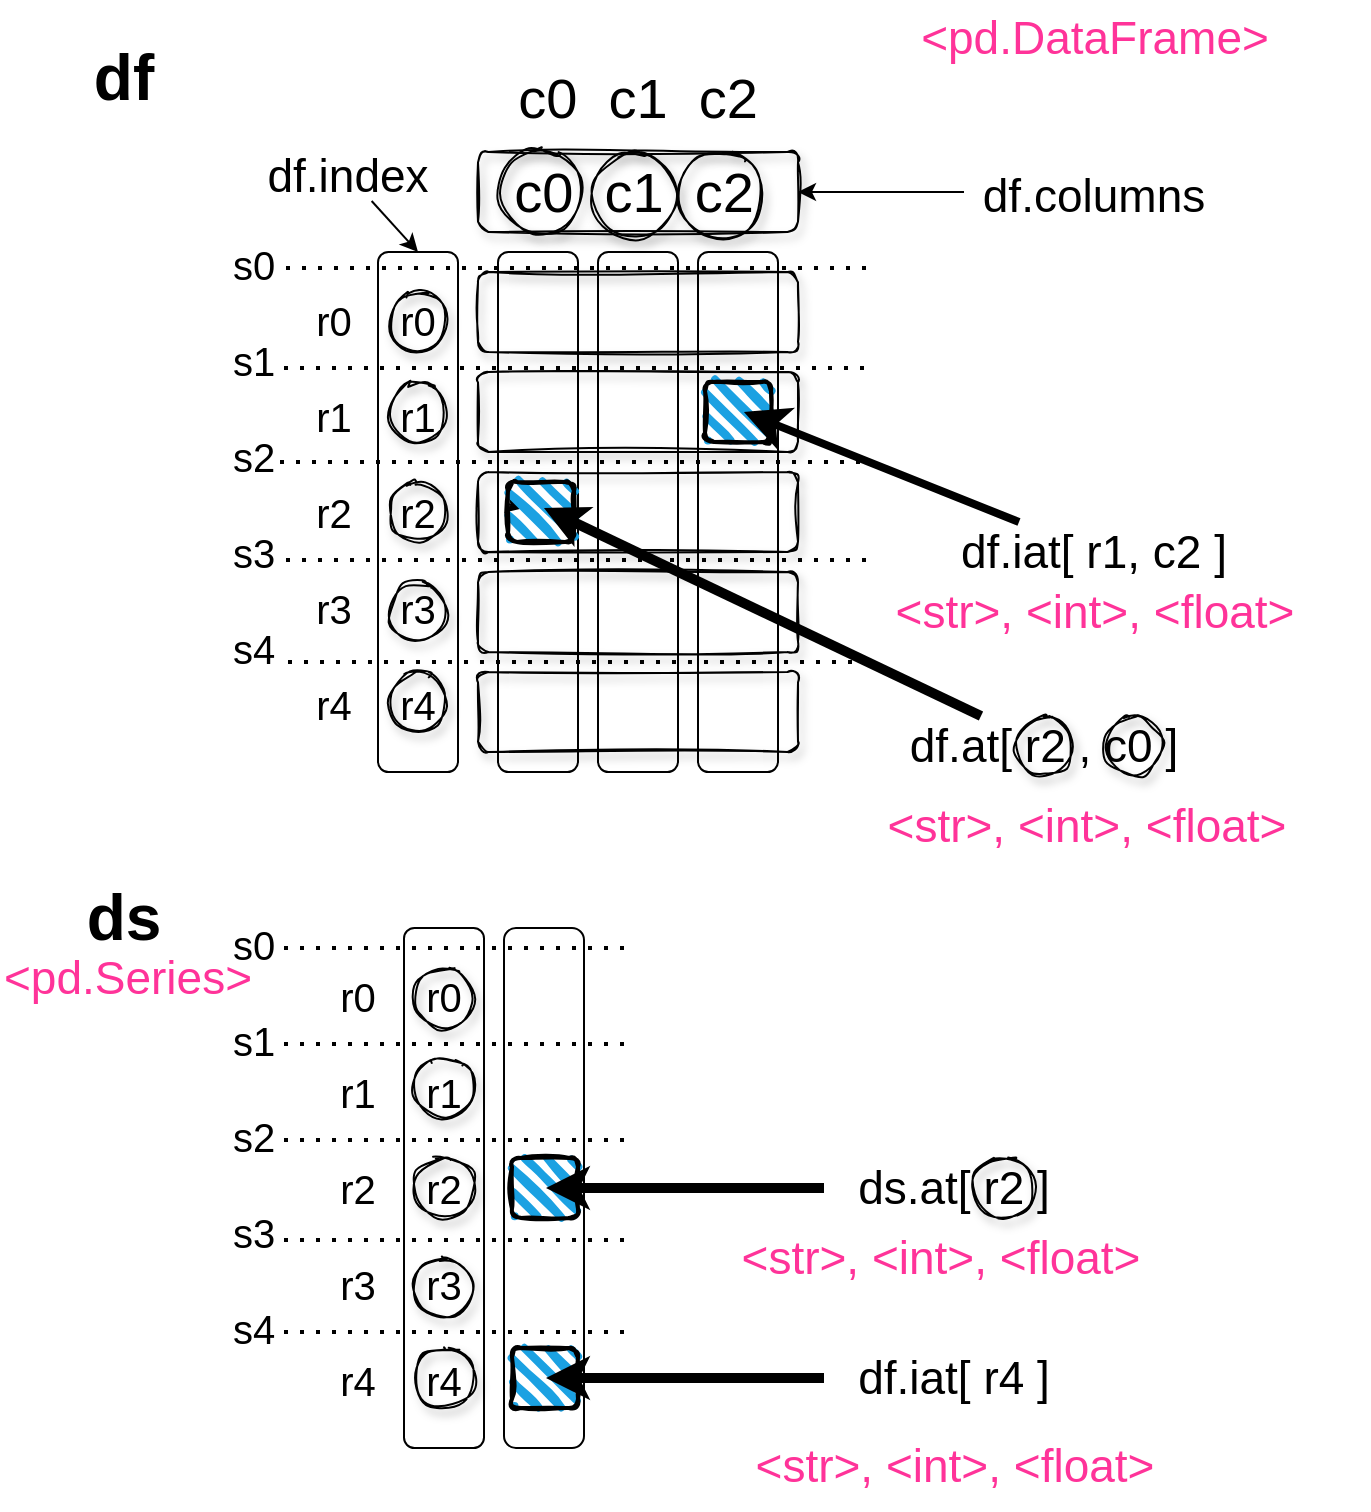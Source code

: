 <mxfile>
    <diagram id="Z9NfkE0Gaz2DqiLAO_H8" name="ページ1">
        <mxGraphModel dx="718" dy="520" grid="1" gridSize="10" guides="1" tooltips="1" connect="1" arrows="1" fold="1" page="1" pageScale="1" pageWidth="827" pageHeight="1169" math="0" shadow="0">
            <root>
                <mxCell id="0"/>
                <mxCell id="1" parent="0"/>
                <mxCell id="2" value="" style="rounded=1;whiteSpace=wrap;html=1;arcSize=13;" parent="1" vertex="1">
                    <mxGeometry x="297" y="132" width="40" height="260" as="geometry"/>
                </mxCell>
                <mxCell id="5" value="" style="rounded=1;whiteSpace=wrap;html=1;arcSize=13;" parent="1" vertex="1">
                    <mxGeometry x="347" y="132" width="40" height="260" as="geometry"/>
                </mxCell>
                <mxCell id="6" value="" style="rounded=1;whiteSpace=wrap;html=1;arcSize=13;" parent="1" vertex="1">
                    <mxGeometry x="397" y="132" width="40" height="260" as="geometry"/>
                </mxCell>
                <mxCell id="7" value="" style="rounded=1;whiteSpace=wrap;html=1;arcSize=13;rotation=-90;shadow=1;sketch=1;fillColor=none;" parent="1" vertex="1">
                    <mxGeometry x="347" y="82" width="40" height="160" as="geometry"/>
                </mxCell>
                <mxCell id="8" value="" style="rounded=1;whiteSpace=wrap;html=1;arcSize=13;rotation=-90;shadow=1;sketch=1;fillColor=none;" parent="1" vertex="1">
                    <mxGeometry x="347" y="132" width="40" height="160" as="geometry"/>
                </mxCell>
                <mxCell id="9" value="" style="rounded=1;whiteSpace=wrap;html=1;arcSize=13;rotation=-90;shadow=1;sketch=1;fillColor=none;" parent="1" vertex="1">
                    <mxGeometry x="347" y="232" width="40" height="160" as="geometry"/>
                </mxCell>
                <mxCell id="10" value="" style="rounded=1;whiteSpace=wrap;html=1;arcSize=13;rotation=-90;shadow=1;sketch=1;fillColor=none;" parent="1" vertex="1">
                    <mxGeometry x="347" y="182" width="40" height="160" as="geometry"/>
                </mxCell>
                <mxCell id="11" value="" style="rounded=1;whiteSpace=wrap;html=1;arcSize=13;rotation=-90;shadow=1;sketch=1;fillColor=none;" parent="1" vertex="1">
                    <mxGeometry x="347" y="282" width="40" height="160" as="geometry"/>
                </mxCell>
                <mxCell id="12" value="" style="rounded=1;whiteSpace=wrap;html=1;arcSize=13;rotation=-90;shadow=1;sketch=1;fillColor=none;" parent="1" vertex="1">
                    <mxGeometry x="347" y="22" width="40" height="160" as="geometry"/>
                </mxCell>
                <mxCell id="13" value="" style="rounded=1;whiteSpace=wrap;html=1;arcSize=13;" parent="1" vertex="1">
                    <mxGeometry x="237" y="132" width="40" height="260" as="geometry"/>
                </mxCell>
                <mxCell id="14" value="&lt;font style=&quot;font-size: 28px&quot;&gt;c0&amp;nbsp; c1&amp;nbsp; c2&lt;/font&gt;" style="text;html=1;strokeColor=none;fillColor=none;align=center;verticalAlign=middle;whiteSpace=wrap;rounded=0;shadow=1;sketch=1;" parent="1" vertex="1">
                    <mxGeometry x="290" y="87" width="150" height="30" as="geometry"/>
                </mxCell>
                <mxCell id="15" value="&lt;font style=&quot;font-size: 20px&quot;&gt;r0&lt;br&gt;&lt;br&gt;r1&lt;br&gt;&lt;br&gt;r2&lt;br&gt;&lt;br&gt;r3&lt;br&gt;&lt;br&gt;r4&lt;br&gt;&lt;/font&gt;" style="text;html=1;strokeColor=none;fillColor=none;align=center;verticalAlign=middle;whiteSpace=wrap;rounded=0;shadow=1;sketch=1;" parent="1" vertex="1">
                    <mxGeometry x="242" y="138" width="30" height="248" as="geometry"/>
                </mxCell>
                <mxCell id="21" style="edgeStyle=none;html=1;entryX=0.5;entryY=1;entryDx=0;entryDy=0;fontSize=23;" parent="1" source="19" target="12" edge="1">
                    <mxGeometry relative="1" as="geometry"/>
                </mxCell>
                <mxCell id="19" value="&lt;font style=&quot;font-size: 23px&quot;&gt;df.columns&lt;/font&gt;" style="text;html=1;strokeColor=none;fillColor=none;align=center;verticalAlign=middle;whiteSpace=wrap;rounded=0;shadow=1;sketch=1;fontSize=28;" parent="1" vertex="1">
                    <mxGeometry x="530" y="87" width="130" height="30" as="geometry"/>
                </mxCell>
                <mxCell id="24" style="edgeStyle=none;html=1;entryX=0.5;entryY=0;entryDx=0;entryDy=0;fontSize=23;" parent="1" source="22" target="13" edge="1">
                    <mxGeometry relative="1" as="geometry"/>
                </mxCell>
                <mxCell id="22" value="df.index" style="text;html=1;strokeColor=none;fillColor=none;align=center;verticalAlign=middle;whiteSpace=wrap;rounded=0;shadow=1;sketch=1;fontSize=23;" parent="1" vertex="1">
                    <mxGeometry x="172" y="80.5" width="100" height="26" as="geometry"/>
                </mxCell>
                <mxCell id="26" value="&lt;font style=&quot;font-size: 28px&quot;&gt;c0&amp;nbsp; c1&amp;nbsp; c2&lt;/font&gt;" style="text;html=1;strokeColor=none;fillColor=none;align=center;verticalAlign=middle;whiteSpace=wrap;rounded=0;shadow=1;sketch=1;" parent="1" vertex="1">
                    <mxGeometry x="292" y="40" width="150" height="30" as="geometry"/>
                </mxCell>
                <mxCell id="27" value="&lt;font style=&quot;font-size: 20px&quot;&gt;r0&lt;br&gt;&lt;br&gt;r1&lt;br&gt;&lt;br&gt;r2&lt;br&gt;&lt;br&gt;r3&lt;br&gt;&lt;br&gt;r4&lt;br&gt;&lt;/font&gt;" style="text;html=1;strokeColor=none;fillColor=none;align=center;verticalAlign=middle;whiteSpace=wrap;rounded=0;shadow=1;sketch=1;" parent="1" vertex="1">
                    <mxGeometry x="200" y="138" width="30" height="248" as="geometry"/>
                </mxCell>
                <mxCell id="28" value="" style="ellipse;whiteSpace=wrap;html=1;aspect=fixed;shadow=1;sketch=1;fontSize=23;fillColor=none;" parent="1" vertex="1">
                    <mxGeometry x="242" y="342" width="30" height="30" as="geometry"/>
                </mxCell>
                <mxCell id="29" value="" style="ellipse;whiteSpace=wrap;html=1;aspect=fixed;shadow=1;sketch=1;fontSize=23;fillColor=none;" parent="1" vertex="1">
                    <mxGeometry x="242" y="297" width="30" height="30" as="geometry"/>
                </mxCell>
                <mxCell id="30" value="" style="ellipse;whiteSpace=wrap;html=1;aspect=fixed;shadow=1;sketch=1;fontSize=23;fillColor=none;" parent="1" vertex="1">
                    <mxGeometry x="242" y="247" width="30" height="30" as="geometry"/>
                </mxCell>
                <mxCell id="31" value="" style="ellipse;whiteSpace=wrap;html=1;aspect=fixed;shadow=1;sketch=1;fontSize=23;fillColor=none;" parent="1" vertex="1">
                    <mxGeometry x="242" y="197" width="30" height="30" as="geometry"/>
                </mxCell>
                <mxCell id="32" value="" style="ellipse;whiteSpace=wrap;html=1;aspect=fixed;shadow=1;sketch=1;fontSize=23;fillColor=none;" parent="1" vertex="1">
                    <mxGeometry x="242" y="152" width="30" height="30" as="geometry"/>
                </mxCell>
                <mxCell id="33" value="" style="ellipse;whiteSpace=wrap;html=1;aspect=fixed;shadow=1;sketch=1;fontSize=23;fillColor=none;" parent="1" vertex="1">
                    <mxGeometry x="297" y="80.5" width="43" height="43" as="geometry"/>
                </mxCell>
                <mxCell id="34" value="" style="ellipse;whiteSpace=wrap;html=1;aspect=fixed;shadow=1;sketch=1;fontSize=23;fillColor=none;" parent="1" vertex="1">
                    <mxGeometry x="343.5" y="82" width="43" height="43" as="geometry"/>
                </mxCell>
                <mxCell id="35" value="" style="ellipse;whiteSpace=wrap;html=1;aspect=fixed;shadow=1;sketch=1;fontSize=23;fillColor=none;" parent="1" vertex="1">
                    <mxGeometry x="387" y="82" width="43" height="43" as="geometry"/>
                </mxCell>
                <mxCell id="52" value="" style="endArrow=none;dashed=1;html=1;dashPattern=1 3;strokeWidth=2;fontSize=23;" parent="1" edge="1">
                    <mxGeometry width="50" height="50" relative="1" as="geometry">
                        <mxPoint x="190" y="190" as="sourcePoint"/>
                        <mxPoint x="480" y="190" as="targetPoint"/>
                    </mxGeometry>
                </mxCell>
                <mxCell id="53" value="" style="endArrow=none;dashed=1;html=1;dashPattern=1 3;strokeWidth=2;fontSize=23;" parent="1" edge="1">
                    <mxGeometry width="50" height="50" relative="1" as="geometry">
                        <mxPoint x="188" y="237" as="sourcePoint"/>
                        <mxPoint x="478" y="237" as="targetPoint"/>
                    </mxGeometry>
                </mxCell>
                <mxCell id="54" value="" style="endArrow=none;dashed=1;html=1;dashPattern=1 3;strokeWidth=2;fontSize=23;" parent="1" edge="1">
                    <mxGeometry width="50" height="50" relative="1" as="geometry">
                        <mxPoint x="191" y="286" as="sourcePoint"/>
                        <mxPoint x="481" y="286" as="targetPoint"/>
                    </mxGeometry>
                </mxCell>
                <mxCell id="55" value="" style="endArrow=none;dashed=1;html=1;dashPattern=1 3;strokeWidth=2;fontSize=23;" parent="1" edge="1">
                    <mxGeometry width="50" height="50" relative="1" as="geometry">
                        <mxPoint x="192" y="337" as="sourcePoint"/>
                        <mxPoint x="482" y="337" as="targetPoint"/>
                    </mxGeometry>
                </mxCell>
                <mxCell id="56" value="" style="endArrow=none;dashed=1;html=1;dashPattern=1 3;strokeWidth=2;fontSize=23;" parent="1" edge="1">
                    <mxGeometry width="50" height="50" relative="1" as="geometry">
                        <mxPoint x="191" y="140" as="sourcePoint"/>
                        <mxPoint x="481" y="140" as="targetPoint"/>
                    </mxGeometry>
                </mxCell>
                <mxCell id="57" value="&lt;font style=&quot;font-size: 20px&quot;&gt;s0&lt;br&gt;&lt;br&gt;s1&lt;br&gt;&lt;br&gt;s2&lt;br&gt;&lt;br&gt;s3&lt;br&gt;&lt;br&gt;s4&lt;br&gt;&lt;/font&gt;" style="text;html=1;strokeColor=none;fillColor=none;align=center;verticalAlign=middle;whiteSpace=wrap;rounded=0;shadow=1;sketch=1;" parent="1" vertex="1">
                    <mxGeometry x="160" y="110" width="30" height="248" as="geometry"/>
                </mxCell>
                <mxCell id="91" style="edgeStyle=none;html=1;entryX=0.55;entryY=0.144;entryDx=0;entryDy=0;entryPerimeter=0;startArrow=none;" edge="1" parent="1" source="94" target="10">
                    <mxGeometry relative="1" as="geometry"/>
                </mxCell>
                <mxCell id="67" value="df.at[ r2 , c0 ]" style="text;html=1;strokeColor=none;fillColor=none;align=center;verticalAlign=middle;whiteSpace=wrap;rounded=0;shadow=1;sketch=1;fontSize=23;" parent="1" vertex="1">
                    <mxGeometry x="480" y="364" width="180" height="30" as="geometry"/>
                </mxCell>
                <mxCell id="70" value="&lt;font color=&quot;#ff3399&quot;&gt;&amp;lt;pd.DataFrame&amp;gt;&lt;/font&gt;" style="text;html=1;strokeColor=none;fillColor=none;align=center;verticalAlign=middle;whiteSpace=wrap;rounded=0;shadow=1;sketch=1;fontSize=23;" parent="1" vertex="1">
                    <mxGeometry x="502.5" y="10" width="185" height="30" as="geometry"/>
                </mxCell>
                <mxCell id="72" value="df.iat[ r1, c2 ]" style="text;html=1;strokeColor=none;fillColor=none;align=center;verticalAlign=middle;whiteSpace=wrap;rounded=0;shadow=1;sketch=1;fontSize=23;" parent="1" vertex="1">
                    <mxGeometry x="515" y="267" width="160" height="30" as="geometry"/>
                </mxCell>
                <mxCell id="78" value="&lt;font color=&quot;#ff3399&quot;&gt;&amp;lt;str&amp;gt;, &amp;lt;int&amp;gt;, &amp;lt;float&amp;gt;&lt;/font&gt;" style="text;html=1;strokeColor=none;fillColor=none;align=center;verticalAlign=middle;whiteSpace=wrap;rounded=0;shadow=1;sketch=1;fontSize=23;" parent="1" vertex="1">
                    <mxGeometry x="463.5" y="297" width="263" height="30" as="geometry"/>
                </mxCell>
                <mxCell id="92" value="" style="ellipse;whiteSpace=wrap;html=1;aspect=fixed;shadow=1;sketch=1;fontSize=23;fillColor=none;" vertex="1" parent="1">
                    <mxGeometry x="555" y="364" width="30" height="30" as="geometry"/>
                </mxCell>
                <mxCell id="93" value="" style="ellipse;whiteSpace=wrap;html=1;aspect=fixed;shadow=1;sketch=1;fontSize=23;fillColor=none;" vertex="1" parent="1">
                    <mxGeometry x="600" y="364" width="30" height="30" as="geometry"/>
                </mxCell>
                <mxCell id="94" value="" style="rounded=1;whiteSpace=wrap;html=1;strokeWidth=2;fillWeight=4;hachureGap=8;hachureAngle=45;fillColor=#1ba1e2;sketch=1;" vertex="1" parent="1">
                    <mxGeometry x="302" y="247" width="33" height="30" as="geometry"/>
                </mxCell>
                <mxCell id="96" value="" style="rounded=1;whiteSpace=wrap;html=1;strokeWidth=2;fillWeight=4;hachureGap=8;hachureAngle=45;fillColor=#1ba1e2;sketch=1;" vertex="1" parent="1">
                    <mxGeometry x="400.5" y="197" width="33" height="30" as="geometry"/>
                </mxCell>
                <mxCell id="97" style="edgeStyle=none;html=1;entryX=0.545;entryY=0.433;entryDx=0;entryDy=0;entryPerimeter=0;strokeWidth=5;" edge="1" parent="1" source="67" target="94">
                    <mxGeometry relative="1" as="geometry"/>
                </mxCell>
                <mxCell id="73" style="edgeStyle=none;html=1;entryX=0.5;entryY=0.831;entryDx=0;entryDy=0;entryPerimeter=0;strokeWidth=4;endSize=10;" parent="1" source="72" target="8" edge="1">
                    <mxGeometry relative="1" as="geometry"/>
                </mxCell>
                <mxCell id="98" value="&lt;font color=&quot;#ff3399&quot;&gt;&amp;lt;str&amp;gt;, &amp;lt;int&amp;gt;, &amp;lt;float&amp;gt;&lt;/font&gt;" style="text;html=1;strokeColor=none;fillColor=none;align=center;verticalAlign=middle;whiteSpace=wrap;rounded=0;shadow=1;sketch=1;fontSize=23;" vertex="1" parent="1">
                    <mxGeometry x="460" y="404" width="263" height="30" as="geometry"/>
                </mxCell>
                <mxCell id="102" value="" style="rounded=1;whiteSpace=wrap;html=1;fontSize=18;" vertex="1" parent="1">
                    <mxGeometry x="300" y="470" width="40" height="260" as="geometry"/>
                </mxCell>
                <mxCell id="103" value="" style="rounded=1;whiteSpace=wrap;html=1;arcSize=13;" vertex="1" parent="1">
                    <mxGeometry x="250" y="470" width="40" height="260" as="geometry"/>
                </mxCell>
                <mxCell id="104" value="&lt;font style=&quot;font-size: 20px&quot;&gt;r0&lt;br&gt;&lt;br&gt;r1&lt;br&gt;&lt;br&gt;r2&lt;br&gt;&lt;br&gt;r3&lt;br&gt;&lt;br&gt;r4&lt;br&gt;&lt;/font&gt;" style="text;html=1;strokeColor=none;fillColor=none;align=center;verticalAlign=middle;whiteSpace=wrap;rounded=0;shadow=1;sketch=1;" vertex="1" parent="1">
                    <mxGeometry x="255" y="476" width="30" height="248" as="geometry"/>
                </mxCell>
                <mxCell id="105" value="" style="ellipse;whiteSpace=wrap;html=1;aspect=fixed;shadow=1;sketch=1;fontSize=23;fillColor=none;" vertex="1" parent="1">
                    <mxGeometry x="255" y="680" width="30" height="30" as="geometry"/>
                </mxCell>
                <mxCell id="106" value="" style="ellipse;whiteSpace=wrap;html=1;aspect=fixed;shadow=1;sketch=1;fontSize=23;fillColor=none;" vertex="1" parent="1">
                    <mxGeometry x="255" y="635" width="30" height="30" as="geometry"/>
                </mxCell>
                <mxCell id="107" value="" style="ellipse;whiteSpace=wrap;html=1;aspect=fixed;shadow=1;sketch=1;fontSize=23;fillColor=none;" vertex="1" parent="1">
                    <mxGeometry x="255" y="585" width="30" height="30" as="geometry"/>
                </mxCell>
                <mxCell id="108" value="" style="ellipse;whiteSpace=wrap;html=1;aspect=fixed;shadow=1;sketch=1;fontSize=23;fillColor=none;" vertex="1" parent="1">
                    <mxGeometry x="255" y="535" width="30" height="30" as="geometry"/>
                </mxCell>
                <mxCell id="109" value="" style="ellipse;whiteSpace=wrap;html=1;aspect=fixed;shadow=1;sketch=1;fontSize=23;fillColor=none;" vertex="1" parent="1">
                    <mxGeometry x="255" y="490" width="30" height="30" as="geometry"/>
                </mxCell>
                <mxCell id="110" value="&lt;font style=&quot;font-size: 32px&quot;&gt;&lt;b&gt;df&lt;/b&gt;&lt;/font&gt;" style="text;html=1;strokeColor=none;fillColor=none;align=center;verticalAlign=middle;whiteSpace=wrap;rounded=0;fontSize=18;" vertex="1" parent="1">
                    <mxGeometry x="80" y="30" width="60" height="30" as="geometry"/>
                </mxCell>
                <mxCell id="111" value="&lt;span style=&quot;font-size: 32px&quot;&gt;&lt;b&gt;ds&lt;/b&gt;&lt;/span&gt;" style="text;html=1;strokeColor=none;fillColor=none;align=center;verticalAlign=middle;whiteSpace=wrap;rounded=0;fontSize=18;" vertex="1" parent="1">
                    <mxGeometry x="80" y="450" width="60" height="30" as="geometry"/>
                </mxCell>
                <mxCell id="112" value="&lt;font color=&quot;#ff3399&quot;&gt;&amp;lt;pd.Series&amp;gt;&lt;/font&gt;" style="text;html=1;strokeColor=none;fillColor=none;align=center;verticalAlign=middle;whiteSpace=wrap;rounded=0;shadow=1;sketch=1;fontSize=23;" vertex="1" parent="1">
                    <mxGeometry x="52" y="480" width="120" height="30" as="geometry"/>
                </mxCell>
                <mxCell id="113" value="&lt;font style=&quot;font-size: 20px&quot;&gt;s0&lt;br&gt;&lt;br&gt;s1&lt;br&gt;&lt;br&gt;s2&lt;br&gt;&lt;br&gt;s3&lt;br&gt;&lt;br&gt;s4&lt;br&gt;&lt;/font&gt;" style="text;html=1;strokeColor=none;fillColor=none;align=center;verticalAlign=middle;whiteSpace=wrap;rounded=0;shadow=1;sketch=1;" vertex="1" parent="1">
                    <mxGeometry x="160" y="450" width="30" height="248" as="geometry"/>
                </mxCell>
                <mxCell id="114" value="" style="endArrow=none;dashed=1;html=1;dashPattern=1 3;strokeWidth=2;fontSize=23;" edge="1" parent="1">
                    <mxGeometry width="50" height="50" relative="1" as="geometry">
                        <mxPoint x="190" y="528" as="sourcePoint"/>
                        <mxPoint x="360" y="528" as="targetPoint"/>
                    </mxGeometry>
                </mxCell>
                <mxCell id="115" value="" style="endArrow=none;dashed=1;html=1;dashPattern=1 3;strokeWidth=2;fontSize=23;" edge="1" parent="1">
                    <mxGeometry width="50" height="50" relative="1" as="geometry">
                        <mxPoint x="190" y="576" as="sourcePoint"/>
                        <mxPoint x="360" y="576" as="targetPoint"/>
                    </mxGeometry>
                </mxCell>
                <mxCell id="117" value="" style="endArrow=none;dashed=1;html=1;dashPattern=1 3;strokeWidth=2;fontSize=23;" edge="1" parent="1">
                    <mxGeometry width="50" height="50" relative="1" as="geometry">
                        <mxPoint x="190" y="672" as="sourcePoint"/>
                        <mxPoint x="360" y="672" as="targetPoint"/>
                    </mxGeometry>
                </mxCell>
                <mxCell id="119" value="" style="endArrow=none;dashed=1;html=1;dashPattern=1 3;strokeWidth=2;fontSize=23;" edge="1" parent="1">
                    <mxGeometry width="50" height="50" relative="1" as="geometry">
                        <mxPoint x="190" y="480" as="sourcePoint"/>
                        <mxPoint x="360" y="480" as="targetPoint"/>
                    </mxGeometry>
                </mxCell>
                <mxCell id="120" value="&lt;font style=&quot;font-size: 20px&quot;&gt;r0&lt;br&gt;&lt;br&gt;r1&lt;br&gt;&lt;br&gt;r2&lt;br&gt;&lt;br&gt;r3&lt;br&gt;&lt;br&gt;r4&lt;br&gt;&lt;/font&gt;" style="text;html=1;strokeColor=none;fillColor=none;align=center;verticalAlign=middle;whiteSpace=wrap;rounded=0;shadow=1;sketch=1;" vertex="1" parent="1">
                    <mxGeometry x="212" y="476" width="30" height="248" as="geometry"/>
                </mxCell>
                <mxCell id="122" value="" style="endArrow=none;dashed=1;html=1;dashPattern=1 3;strokeWidth=2;fontSize=23;" edge="1" parent="1">
                    <mxGeometry width="50" height="50" relative="1" as="geometry">
                        <mxPoint x="190" y="626" as="sourcePoint"/>
                        <mxPoint x="360" y="626" as="targetPoint"/>
                    </mxGeometry>
                </mxCell>
                <mxCell id="123" value="" style="rounded=1;whiteSpace=wrap;html=1;strokeWidth=2;fillWeight=4;hachureGap=8;hachureAngle=45;fillColor=#1ba1e2;sketch=1;" vertex="1" parent="1">
                    <mxGeometry x="304" y="585" width="33" height="30" as="geometry"/>
                </mxCell>
                <mxCell id="127" style="edgeStyle=none;html=1;fontSize=32;strokeWidth=5;" edge="1" parent="1" source="124">
                    <mxGeometry relative="1" as="geometry">
                        <mxPoint x="321" y="600" as="targetPoint"/>
                    </mxGeometry>
                </mxCell>
                <mxCell id="124" value="ds.at[ r2 ]" style="text;html=1;strokeColor=none;fillColor=none;align=center;verticalAlign=middle;whiteSpace=wrap;rounded=0;shadow=1;sketch=1;fontSize=23;" vertex="1" parent="1">
                    <mxGeometry x="460" y="585" width="130" height="30" as="geometry"/>
                </mxCell>
                <mxCell id="125" value="" style="ellipse;whiteSpace=wrap;html=1;aspect=fixed;shadow=1;sketch=1;fontSize=23;fillColor=none;" vertex="1" parent="1">
                    <mxGeometry x="535" y="585" width="30" height="30" as="geometry"/>
                </mxCell>
                <mxCell id="128" value="&lt;font color=&quot;#ff3399&quot;&gt;&amp;lt;str&amp;gt;, &amp;lt;int&amp;gt;, &amp;lt;float&amp;gt;&lt;/font&gt;" style="text;html=1;strokeColor=none;fillColor=none;align=center;verticalAlign=middle;whiteSpace=wrap;rounded=0;shadow=1;sketch=1;fontSize=23;" vertex="1" parent="1">
                    <mxGeometry x="386.5" y="620" width="263" height="30" as="geometry"/>
                </mxCell>
                <mxCell id="129" value="" style="rounded=1;whiteSpace=wrap;html=1;strokeWidth=2;fillWeight=4;hachureGap=8;hachureAngle=45;fillColor=#1ba1e2;sketch=1;" vertex="1" parent="1">
                    <mxGeometry x="304" y="680" width="33" height="30" as="geometry"/>
                </mxCell>
                <mxCell id="131" style="edgeStyle=none;html=1;fontSize=32;strokeWidth=5;" edge="1" parent="1" source="130">
                    <mxGeometry relative="1" as="geometry">
                        <mxPoint x="321" y="695" as="targetPoint"/>
                    </mxGeometry>
                </mxCell>
                <mxCell id="130" value="df.iat[ r4 ]" style="text;html=1;strokeColor=none;fillColor=none;align=center;verticalAlign=middle;whiteSpace=wrap;rounded=0;shadow=1;sketch=1;fontSize=23;" vertex="1" parent="1">
                    <mxGeometry x="460" y="680" width="130" height="30" as="geometry"/>
                </mxCell>
                <mxCell id="132" value="&lt;font color=&quot;#ff3399&quot;&gt;&amp;lt;str&amp;gt;, &amp;lt;int&amp;gt;, &amp;lt;float&amp;gt;&lt;/font&gt;" style="text;html=1;strokeColor=none;fillColor=none;align=center;verticalAlign=middle;whiteSpace=wrap;rounded=0;shadow=1;sketch=1;fontSize=23;" vertex="1" parent="1">
                    <mxGeometry x="393.5" y="724" width="263" height="30" as="geometry"/>
                </mxCell>
            </root>
        </mxGraphModel>
    </diagram>
</mxfile>

